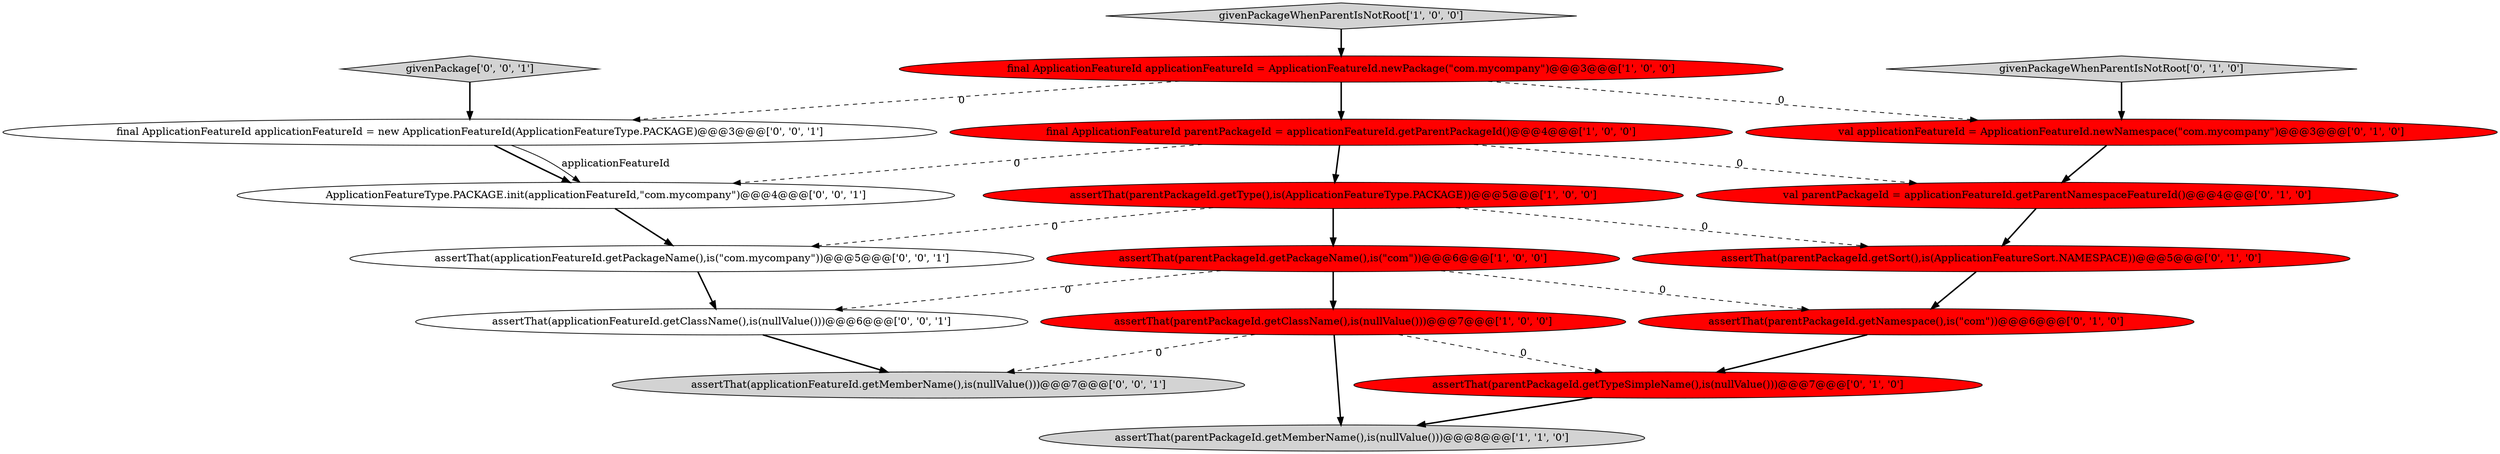 digraph {
2 [style = filled, label = "assertThat(parentPackageId.getType(),is(ApplicationFeatureType.PACKAGE))@@@5@@@['1', '0', '0']", fillcolor = red, shape = ellipse image = "AAA1AAABBB1BBB"];
0 [style = filled, label = "final ApplicationFeatureId parentPackageId = applicationFeatureId.getParentPackageId()@@@4@@@['1', '0', '0']", fillcolor = red, shape = ellipse image = "AAA1AAABBB1BBB"];
3 [style = filled, label = "assertThat(parentPackageId.getPackageName(),is(\"com\"))@@@6@@@['1', '0', '0']", fillcolor = red, shape = ellipse image = "AAA1AAABBB1BBB"];
12 [style = filled, label = "assertThat(parentPackageId.getSort(),is(ApplicationFeatureSort.NAMESPACE))@@@5@@@['0', '1', '0']", fillcolor = red, shape = ellipse image = "AAA1AAABBB2BBB"];
15 [style = filled, label = "final ApplicationFeatureId applicationFeatureId = new ApplicationFeatureId(ApplicationFeatureType.PACKAGE)@@@3@@@['0', '0', '1']", fillcolor = white, shape = ellipse image = "AAA0AAABBB3BBB"];
16 [style = filled, label = "ApplicationFeatureType.PACKAGE.init(applicationFeatureId,\"com.mycompany\")@@@4@@@['0', '0', '1']", fillcolor = white, shape = ellipse image = "AAA0AAABBB3BBB"];
1 [style = filled, label = "final ApplicationFeatureId applicationFeatureId = ApplicationFeatureId.newPackage(\"com.mycompany\")@@@3@@@['1', '0', '0']", fillcolor = red, shape = ellipse image = "AAA1AAABBB1BBB"];
8 [style = filled, label = "val parentPackageId = applicationFeatureId.getParentNamespaceFeatureId()@@@4@@@['0', '1', '0']", fillcolor = red, shape = ellipse image = "AAA1AAABBB2BBB"];
4 [style = filled, label = "givenPackageWhenParentIsNotRoot['1', '0', '0']", fillcolor = lightgray, shape = diamond image = "AAA0AAABBB1BBB"];
7 [style = filled, label = "val applicationFeatureId = ApplicationFeatureId.newNamespace(\"com.mycompany\")@@@3@@@['0', '1', '0']", fillcolor = red, shape = ellipse image = "AAA1AAABBB2BBB"];
9 [style = filled, label = "assertThat(parentPackageId.getNamespace(),is(\"com\"))@@@6@@@['0', '1', '0']", fillcolor = red, shape = ellipse image = "AAA1AAABBB2BBB"];
14 [style = filled, label = "givenPackage['0', '0', '1']", fillcolor = lightgray, shape = diamond image = "AAA0AAABBB3BBB"];
17 [style = filled, label = "assertThat(applicationFeatureId.getMemberName(),is(nullValue()))@@@7@@@['0', '0', '1']", fillcolor = lightgray, shape = ellipse image = "AAA0AAABBB3BBB"];
13 [style = filled, label = "assertThat(applicationFeatureId.getClassName(),is(nullValue()))@@@6@@@['0', '0', '1']", fillcolor = white, shape = ellipse image = "AAA0AAABBB3BBB"];
18 [style = filled, label = "assertThat(applicationFeatureId.getPackageName(),is(\"com.mycompany\"))@@@5@@@['0', '0', '1']", fillcolor = white, shape = ellipse image = "AAA0AAABBB3BBB"];
11 [style = filled, label = "assertThat(parentPackageId.getTypeSimpleName(),is(nullValue()))@@@7@@@['0', '1', '0']", fillcolor = red, shape = ellipse image = "AAA1AAABBB2BBB"];
5 [style = filled, label = "assertThat(parentPackageId.getClassName(),is(nullValue()))@@@7@@@['1', '0', '0']", fillcolor = red, shape = ellipse image = "AAA1AAABBB1BBB"];
10 [style = filled, label = "givenPackageWhenParentIsNotRoot['0', '1', '0']", fillcolor = lightgray, shape = diamond image = "AAA0AAABBB2BBB"];
6 [style = filled, label = "assertThat(parentPackageId.getMemberName(),is(nullValue()))@@@8@@@['1', '1', '0']", fillcolor = lightgray, shape = ellipse image = "AAA0AAABBB1BBB"];
16->18 [style = bold, label=""];
9->11 [style = bold, label=""];
1->15 [style = dashed, label="0"];
2->3 [style = bold, label=""];
11->6 [style = bold, label=""];
0->2 [style = bold, label=""];
0->16 [style = dashed, label="0"];
1->0 [style = bold, label=""];
15->16 [style = solid, label="applicationFeatureId"];
7->8 [style = bold, label=""];
12->9 [style = bold, label=""];
15->16 [style = bold, label=""];
10->7 [style = bold, label=""];
3->13 [style = dashed, label="0"];
2->12 [style = dashed, label="0"];
13->17 [style = bold, label=""];
3->5 [style = bold, label=""];
5->17 [style = dashed, label="0"];
5->6 [style = bold, label=""];
5->11 [style = dashed, label="0"];
3->9 [style = dashed, label="0"];
18->13 [style = bold, label=""];
2->18 [style = dashed, label="0"];
0->8 [style = dashed, label="0"];
14->15 [style = bold, label=""];
4->1 [style = bold, label=""];
1->7 [style = dashed, label="0"];
8->12 [style = bold, label=""];
}
